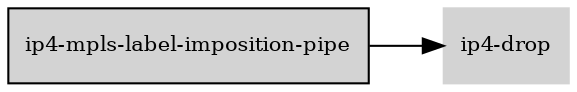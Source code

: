 digraph "ip4_mpls_label_imposition_pipe_subgraph" {
  rankdir=LR;
  node [shape=box, style=filled, fontsize=10, color=lightgray, fontcolor=black, fillcolor=lightgray];
  "ip4-mpls-label-imposition-pipe" [color=black, fontcolor=black, fillcolor=lightgray];
  edge [fontsize=8];
  "ip4-mpls-label-imposition-pipe" -> "ip4-drop";
}
